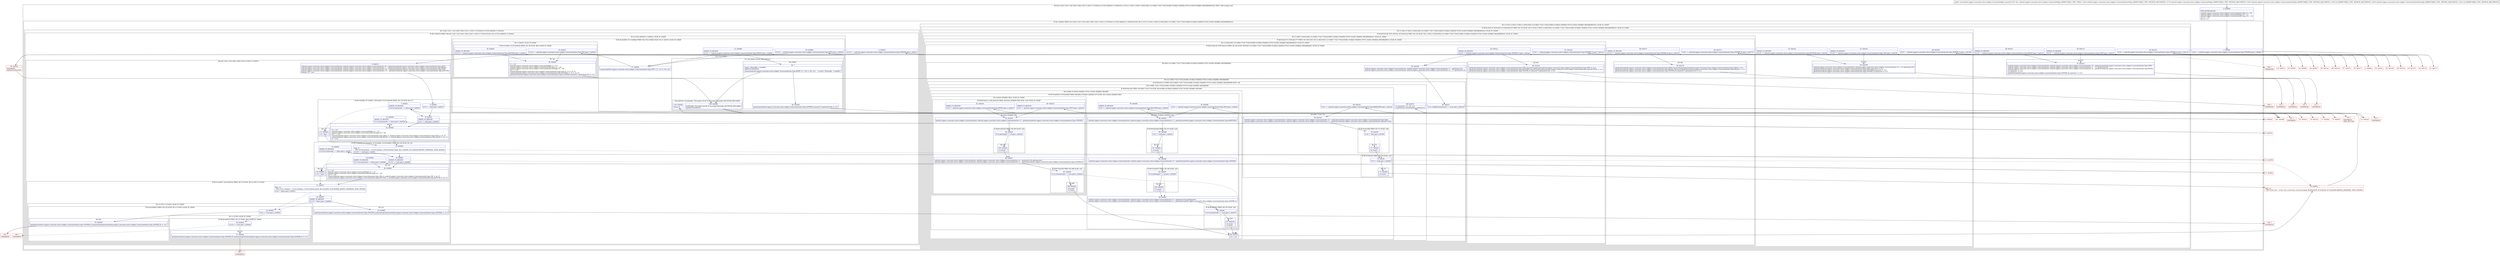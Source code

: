 digraph "CFG forandroid.support.constraint.solver.widgets.ConstraintWidget.connect(Landroid\/support\/constraint\/solver\/widgets\/ConstraintAnchor$Type;Landroid\/support\/constraint\/solver\/widgets\/ConstraintWidget;Landroid\/support\/constraint\/solver\/widgets\/ConstraintAnchor$Type;ILandroid\/support\/constraint\/solver\/widgets\/ConstraintAnchor$Strength;I)V" {
subgraph cluster_Region_1706990177 {
label = "R(2:0|(1:(4:4|(1:12)(1:11)|(1:20)(1:19)|(1:23)(1:(1:25)(1:(1:27)(0))))(1:(2:37|(2:39|40))(1:(1:36)(0))))(1:(1:47)(1:(1:54)(1:(1:59)(1:(1:64)(2:65|(1:(2:(3:69|(1:71)|(1:73))(2:(6:89|(1:91)|92|(1:94)|95|(1:97))(1:(4:83|(1:85)|86|(1:88)))|98)|99)))))))) | DECL_VAR: boolean null\l";
node [shape=record,color=blue];
Node_0 [shape=record,label="{0\:\ 0x0000|MTH_ENTER_BLOCK\l|android.support.constraint.solver.widgets.ConstraintAnchor.Type r0 = r16\landroid.support.constraint.solver.widgets.ConstraintWidget r9 = r17\landroid.support.constraint.solver.widgets.ConstraintAnchor.Type r10 = r18\lint r11 = r21\lint r12 = 0\l}"];
subgraph cluster_IfRegion_243120153 {
label = "IF [B:1:0x000c] THEN: R(1:(4:4|(1:12)(1:11)|(1:20)(1:19)|(1:23)(1:(1:25)(1:(1:27)(0))))(1:(2:37|(2:39|40))(1:(1:36)(0)))) ELSE: R(1:(1:47)(1:(1:54)(1:(1:59)(1:(1:64)(2:65|(1:(2:(3:69|(1:71)|(1:73))(2:(6:89|(1:91)|92|(1:94)|95|(1:97))(1:(4:83|(1:85)|86|(1:88)))|98)|99)))))))";
node [shape=record,color=blue];
Node_1 [shape=record,label="{1\:\ 0x000c|if (r0 == android.support.constraint.solver.widgets.ConstraintAnchor.Type.CENTER) goto L_0x000e\l}"];
subgraph cluster_Region_1135241650 {
label = "R(1:(4:4|(1:12)(1:11)|(1:20)(1:19)|(1:23)(1:(1:25)(1:(1:27)(0))))(1:(2:37|(2:39|40))(1:(1:36)(0))))";
node [shape=record,color=blue];
subgraph cluster_IfRegion_1619252227 {
label = "IF [B:3:0x0010] THEN: R(4:4|(1:12)(1:11)|(1:20)(1:19)|(1:23)(1:(1:25)(1:(1:27)(0)))) ELSE: R(1:(2:37|(2:39|40))(1:(1:36)(0)))";
node [shape=record,color=blue];
Node_3 [shape=record,label="{3\:\ 0x0010|if (r10 == android.support.constraint.solver.widgets.ConstraintAnchor.Type.CENTER) goto L_0x0012\l}"];
subgraph cluster_Region_1497548580 {
label = "R(4:4|(1:12)(1:11)|(1:20)(1:19)|(1:23)(1:(1:25)(1:(1:27)(0))))";
node [shape=record,color=blue];
Node_4 [shape=record,label="{4\:\ 0x0012|android.support.constraint.solver.widgets.ConstraintAnchor android.support.constraint.solver.widgets.ConstraintAnchor r0 = getAnchor(android.support.constraint.solver.widgets.ConstraintAnchor.Type.LEFT)\landroid.support.constraint.solver.widgets.ConstraintAnchor android.support.constraint.solver.widgets.ConstraintAnchor r1 = getAnchor(android.support.constraint.solver.widgets.ConstraintAnchor.Type.RIGHT)\landroid.support.constraint.solver.widgets.ConstraintAnchor android.support.constraint.solver.widgets.ConstraintAnchor r10 = getAnchor(android.support.constraint.solver.widgets.ConstraintAnchor.Type.TOP)\landroid.support.constraint.solver.widgets.ConstraintAnchor android.support.constraint.solver.widgets.ConstraintAnchor r13 = getAnchor(android.support.constraint.solver.widgets.ConstraintAnchor.Type.BOTTOM)\lboolean r14 = true\l}"];
subgraph cluster_IfRegion_1430380526 {
label = "IF [B:5:0x002b, B:7:0x0031, B:8:0x0033, B:10:0x0039] THEN: R(1:12) ELSE: R(1:11)";
node [shape=record,color=blue];
Node_5 [shape=record,label="{5\:\ 0x002b|if (r0 == null) goto L_0x0033\l}"];
Node_7 [shape=record,label="{7\:\ 0x0031|ADDED_TO_REGION\l|if (r0.isConnected() == false) goto L_0x0033\l}"];
Node_8 [shape=record,label="{8\:\ 0x0033|ADDED_TO_REGION\l|if (r1 == null) goto L_0x003d\l}"];
Node_10 [shape=record,label="{10\:\ 0x0039|ADDED_TO_REGION\l|if (r1.isConnected() == false) goto L_0x003d\l}"];
subgraph cluster_Region_419402059 {
label = "R(1:12)";
node [shape=record,color=blue];
Node_12 [shape=record,label="{12\:\ 0x003d|r1 = r15\landroid.support.constraint.solver.widgets.ConstraintWidget r3 = r17\landroid.support.constraint.solver.widgets.ConstraintAnchor.Strength r6 = r20\lint r7 = r21\lconnect(android.support.constraint.solver.widgets.ConstraintAnchor.Type.LEFT, r3, android.support.constraint.solver.widgets.ConstraintAnchor.Type.LEFT, 0, r6, r7)\lconnect(android.support.constraint.solver.widgets.ConstraintAnchor.Type.RIGHT, r3, android.support.constraint.solver.widgets.ConstraintAnchor.Type.RIGHT, 0, r6, r7)\lr0 = true\l}"];
}
subgraph cluster_Region_245901432 {
label = "R(1:11)";
node [shape=record,color=blue];
Node_11 [shape=record,label="{11\:\ 0x003b|r0 = false\l}"];
}
}
subgraph cluster_IfRegion_1733616788 {
label = "IF [B:13:0x0054, B:15:0x005a, B:16:0x005c, B:18:0x0062] THEN: R(1:20) ELSE: R(1:19)";
node [shape=record,color=blue];
Node_13 [shape=record,label="{13\:\ 0x0054|PHI: r0 \l  PHI: (r0v38 boolean) = (r0v45 boolean), (r0v46 boolean) binds: [B:11:0x003b, B:12:0x003d] A[DONT_GENERATE, DONT_INLINE]\l|if (r10 == null) goto L_0x005c\l}"];
Node_15 [shape=record,label="{15\:\ 0x005a|ADDED_TO_REGION\l|if (r10.isConnected() == false) goto L_0x005c\l}"];
Node_16 [shape=record,label="{16\:\ 0x005c|ADDED_TO_REGION\l|if (r13 == null) goto L_0x0066\l}"];
Node_18 [shape=record,label="{18\:\ 0x0062|ADDED_TO_REGION\l|if (r13.isConnected() == false) goto L_0x0066\l}"];
subgraph cluster_Region_1707861359 {
label = "R(1:20)";
node [shape=record,color=blue];
Node_20 [shape=record,label="{20\:\ 0x0066|r1 = r15\landroid.support.constraint.solver.widgets.ConstraintWidget r3 = r17\landroid.support.constraint.solver.widgets.ConstraintAnchor.Strength r6 = r20\lint r7 = r21\lconnect(android.support.constraint.solver.widgets.ConstraintAnchor.Type.TOP, r3, android.support.constraint.solver.widgets.ConstraintAnchor.Type.TOP, 0, r6, r7)\lconnect(android.support.constraint.solver.widgets.ConstraintAnchor.Type.BOTTOM, r3, android.support.constraint.solver.widgets.ConstraintAnchor.Type.BOTTOM, 0, r6, r7)\l}"];
}
subgraph cluster_Region_1523159311 {
label = "R(1:19)";
node [shape=record,color=blue];
Node_19 [shape=record,label="{19\:\ 0x0064|r14 = false\l}"];
}
}
subgraph cluster_IfRegion_368903829 {
label = "IF [B:21:0x007c, B:22:0x007e] THEN: R(1:23) ELSE: R(1:(1:25)(1:(1:27)(0)))";
node [shape=record,color=blue];
Node_21 [shape=record,label="{21\:\ 0x007c|PHI: r14 \l  PHI: (r14v1 boolean) = (r14v2 boolean), (r14v0 boolean) binds: [B:19:0x0064, B:20:0x0066] A[DONT_GENERATE, DONT_INLINE]\l|if (r0 != false) goto L_0x007e\l}"];
Node_22 [shape=record,label="{22\:\ 0x007e|ADDED_TO_REGION\l|if (r14 != false) goto L_0x0080\l}"];
subgraph cluster_Region_396048971 {
label = "R(1:23)";
node [shape=record,color=blue];
Node_23 [shape=record,label="{23\:\ 0x0080|getAnchor(android.support.constraint.solver.widgets.ConstraintAnchor.Type.CENTER).connect(r9.getAnchor(android.support.constraint.solver.widgets.ConstraintAnchor.Type.CENTER), 0, r11)\l}"];
}
subgraph cluster_Region_1556038823 {
label = "R(1:(1:25)(1:(1:27)(0))) | ELSE_IF_CHAIN\l";
node [shape=record,color=blue];
subgraph cluster_IfRegion_1862997336 {
label = "IF [B:24:0x0091] THEN: R(1:25) ELSE: R(1:(1:27)(0)) | ELSE_IF_CHAIN\l";
node [shape=record,color=blue];
Node_24 [shape=record,label="{24\:\ 0x0091|if (r0 == true) goto L_0x0093\l}"];
subgraph cluster_Region_407219360 {
label = "R(1:25)";
node [shape=record,color=blue];
Node_25 [shape=record,label="{25\:\ 0x0093|getAnchor(android.support.constraint.solver.widgets.ConstraintAnchor.Type.CENTER_X).connect(r9.getAnchor(android.support.constraint.solver.widgets.ConstraintAnchor.Type.CENTER_X), 0, r11)\l}"];
}
subgraph cluster_Region_1487836492 {
label = "R(1:(1:27)(0)) | ELSE_IF_CHAIN\l";
node [shape=record,color=blue];
subgraph cluster_IfRegion_1310201195 {
label = "IF [B:26:0x00a4] THEN: R(1:27) ELSE: R(0) | ELSE_IF_CHAIN\l";
node [shape=record,color=blue];
Node_26 [shape=record,label="{26\:\ 0x00a4|if (r14 == true) goto L_0x00a6\l}"];
subgraph cluster_Region_628619129 {
label = "R(1:27)";
node [shape=record,color=blue];
Node_27 [shape=record,label="{27\:\ 0x00a6|getAnchor(android.support.constraint.solver.widgets.ConstraintAnchor.Type.CENTER_Y).connect(r9.getAnchor(android.support.constraint.solver.widgets.ConstraintAnchor.Type.CENTER_Y), 0, r11)\l}"];
}
subgraph cluster_Region_1213829138 {
label = "R(0)";
node [shape=record,color=blue];
}
}
}
}
}
}
}
subgraph cluster_Region_1860530114 {
label = "R(1:(2:37|(2:39|40))(1:(1:36)(0))) | ELSE_IF_CHAIN\l";
node [shape=record,color=blue];
subgraph cluster_IfRegion_2052402005 {
label = "IF [B:29:0x00b9, B:31:0x00bd] THEN: R(2:37|(2:39|40)) ELSE: R(1:(1:36)(0)) | ELSE_IF_CHAIN\l";
node [shape=record,color=blue];
Node_29 [shape=record,label="{29\:\ 0x00b9|if (r10 == android.support.constraint.solver.widgets.ConstraintAnchor.Type.LEFT) goto L_0x00eb\l}"];
Node_31 [shape=record,label="{31\:\ 0x00bd|ADDED_TO_REGION\l|if (r10 == android.support.constraint.solver.widgets.ConstraintAnchor.Type.RIGHT) goto L_0x00eb\l}"];
subgraph cluster_Region_1500710547 {
label = "R(2:37|(2:39|40))";
node [shape=record,color=blue];
Node_37 [shape=record,label="{37\:\ 0x00eb|connect(android.support.constraint.solver.widgets.ConstraintAnchor.Type.LEFT, r17, r18, 0, r20, r21)\l}"];
subgraph cluster_TryCatchRegion_1977347076 {
label = "Try: R(2:39|40) catches: R(2:100|102)";
node [shape=record,color=blue];
subgraph cluster_Region_224890084 {
label = "R(2:39|40)";
node [shape=record,color=blue];
Node_39 [shape=record,label="{39\:\ ?|Catch:\{ Throwable \-\> 0x0288 \}\lSplitter:B:38:0x0105\l|connect(android.support.constraint.solver.widgets.ConstraintAnchor.Type.RIGHT, r17, r18, 0, r20, r21)     \/\/ Catch:\{ Throwable \-\> 0x0288 \}\l}"];
Node_40 [shape=record,label="{40\:\ 0x0108|getAnchor(android.support.constraint.solver.widgets.ConstraintAnchor.Type.CENTER).connect(r17.getAnchor(r18), 0, r11)\l}"];
}
subgraph cluster_Region_1896233901 {
label = "R(2:100|102) | ExcHandler: Throwable (r0v28 'th' java.lang.Throwable A[CUSTOM_DECLARE])\l";
node [shape=record,color=blue];
Node_100 [shape=record,label="{100\:\ 0x0288|ExcHandler: Throwable (r0v28 'th' java.lang.Throwable A[CUSTOM_DECLARE])\lSplitter:B:38:0x0105\l}"];
Node_102 [shape=record,label="{102\:\ 0x028a|throw r0\l}"];
}
}
}
subgraph cluster_Region_878235952 {
label = "R(1:(1:36)(0)) | ELSE_IF_CHAIN\l";
node [shape=record,color=blue];
subgraph cluster_IfRegion_1786980531 {
label = "IF [B:33:0x00c2, B:35:0x00c6] THEN: R(1:36) ELSE: R(0) | ELSE_IF_CHAIN\l";
node [shape=record,color=blue];
Node_33 [shape=record,label="{33\:\ 0x00c2|if (r10 == android.support.constraint.solver.widgets.ConstraintAnchor.Type.TOP) goto L_0x00c8\l}"];
Node_35 [shape=record,label="{35\:\ 0x00c6|ADDED_TO_REGION\l|if (r10 == android.support.constraint.solver.widgets.ConstraintAnchor.Type.BOTTOM) goto L_0x00c8\l}"];
subgraph cluster_Region_1933206151 {
label = "R(1:36)";
node [shape=record,color=blue];
Node_36 [shape=record,label="{36\:\ 0x00c8|r1 = r15\landroid.support.constraint.solver.widgets.ConstraintWidget r3 = r17\landroid.support.constraint.solver.widgets.ConstraintAnchor.Type r4 = r18\landroid.support.constraint.solver.widgets.ConstraintAnchor.Strength r6 = r20\lint r7 = r21\lconnect(android.support.constraint.solver.widgets.ConstraintAnchor.Type.TOP, r3, r4, 0, r6, r7)\lconnect(android.support.constraint.solver.widgets.ConstraintAnchor.Type.BOTTOM, r3, r4, 0, r6, r7)\lgetAnchor(android.support.constraint.solver.widgets.ConstraintAnchor.Type.CENTER).connect(r17.getAnchor(r18), 0, r11)\l}"];
}
subgraph cluster_Region_1969102518 {
label = "R(0)";
node [shape=record,color=blue];
}
}
}
}
}
}
}
subgraph cluster_Region_1599043541 {
label = "R(1:(1:47)(1:(1:54)(1:(1:59)(1:(1:64)(2:65|(1:(2:(3:69|(1:71)|(1:73))(2:(6:89|(1:91)|92|(1:94)|95|(1:97))(1:(4:83|(1:85)|86|(1:88)))|98)|99))))))) | ELSE_IF_CHAIN\l";
node [shape=record,color=blue];
subgraph cluster_IfRegion_387010974 {
label = "IF [B:42:0x0119, B:44:0x011d, B:46:0x0121] THEN: R(1:47) ELSE: R(1:(1:54)(1:(1:59)(1:(1:64)(2:65|(1:(2:(3:69|(1:71)|(1:73))(2:(6:89|(1:91)|92|(1:94)|95|(1:97))(1:(4:83|(1:85)|86|(1:88)))|98)|99)))))) | ELSE_IF_CHAIN\l";
node [shape=record,color=blue];
Node_42 [shape=record,label="{42\:\ 0x0119|if (r0 == android.support.constraint.solver.widgets.ConstraintAnchor.Type.CENTER_X) goto L_0x011b\l}"];
Node_44 [shape=record,label="{44\:\ 0x011d|ADDED_TO_REGION\l|if (r10 == android.support.constraint.solver.widgets.ConstraintAnchor.Type.LEFT) goto L_0x0123\l}"];
Node_46 [shape=record,label="{46\:\ 0x0121|ADDED_TO_REGION\l|if (r10 == android.support.constraint.solver.widgets.ConstraintAnchor.Type.RIGHT) goto L_0x0123\l}"];
subgraph cluster_Region_552001590 {
label = "R(1:47)";
node [shape=record,color=blue];
Node_47 [shape=record,label="{47\:\ 0x0123|android.support.constraint.solver.widgets.ConstraintAnchor android.support.constraint.solver.widgets.ConstraintAnchor r0 = getAnchor(android.support.constraint.solver.widgets.ConstraintAnchor.Type.LEFT)\landroid.support.constraint.solver.widgets.ConstraintAnchor android.support.constraint.solver.widgets.ConstraintAnchor r1 = r17.getAnchor(r18)\landroid.support.constraint.solver.widgets.ConstraintAnchor android.support.constraint.solver.widgets.ConstraintAnchor r2 = getAnchor(android.support.constraint.solver.widgets.ConstraintAnchor.Type.RIGHT)\lr0.connect(r1, 0, r11)\lr2.connect(r1, 0, r11)\lgetAnchor(android.support.constraint.solver.widgets.ConstraintAnchor.Type.CENTER_X).connect(r1, 0, r11)\l}"];
}
subgraph cluster_Region_534049986 {
label = "R(1:(1:54)(1:(1:59)(1:(1:64)(2:65|(1:(2:(3:69|(1:71)|(1:73))(2:(6:89|(1:91)|92|(1:94)|95|(1:97))(1:(4:83|(1:85)|86|(1:88)))|98)|99)))))) | ELSE_IF_CHAIN\l";
node [shape=record,color=blue];
subgraph cluster_IfRegion_488484016 {
label = "IF [B:49:0x0146, B:51:0x014a, B:53:0x014e] THEN: R(1:54) ELSE: R(1:(1:59)(1:(1:64)(2:65|(1:(2:(3:69|(1:71)|(1:73))(2:(6:89|(1:91)|92|(1:94)|95|(1:97))(1:(4:83|(1:85)|86|(1:88)))|98)|99))))) | ELSE_IF_CHAIN\l";
node [shape=record,color=blue];
Node_49 [shape=record,label="{49\:\ 0x0146|if (r0 == android.support.constraint.solver.widgets.ConstraintAnchor.Type.CENTER_Y) goto L_0x0148\l}"];
Node_51 [shape=record,label="{51\:\ 0x014a|ADDED_TO_REGION\l|if (r10 == android.support.constraint.solver.widgets.ConstraintAnchor.Type.TOP) goto L_0x0150\l}"];
Node_53 [shape=record,label="{53\:\ 0x014e|ADDED_TO_REGION\l|if (r10 == android.support.constraint.solver.widgets.ConstraintAnchor.Type.BOTTOM) goto L_0x0150\l}"];
subgraph cluster_Region_1406370345 {
label = "R(1:54)";
node [shape=record,color=blue];
Node_54 [shape=record,label="{54\:\ 0x0150|android.support.constraint.solver.widgets.ConstraintAnchor android.support.constraint.solver.widgets.ConstraintAnchor r0 = r17.getAnchor(r18)\lgetAnchor(android.support.constraint.solver.widgets.ConstraintAnchor.Type.TOP).connect(r0, 0, r11)\lgetAnchor(android.support.constraint.solver.widgets.ConstraintAnchor.Type.BOTTOM).connect(r0, 0, r11)\lgetAnchor(android.support.constraint.solver.widgets.ConstraintAnchor.Type.CENTER_Y).connect(r0, 0, r11)\l}"];
}
subgraph cluster_Region_1836545881 {
label = "R(1:(1:59)(1:(1:64)(2:65|(1:(2:(3:69|(1:71)|(1:73))(2:(6:89|(1:91)|92|(1:94)|95|(1:97))(1:(4:83|(1:85)|86|(1:88)))|98)|99))))) | ELSE_IF_CHAIN\l";
node [shape=record,color=blue];
subgraph cluster_IfRegion_216088800 {
label = "IF [B:56:0x0173, B:58:0x0177] THEN: R(1:59) ELSE: R(1:(1:64)(2:65|(1:(2:(3:69|(1:71)|(1:73))(2:(6:89|(1:91)|92|(1:94)|95|(1:97))(1:(4:83|(1:85)|86|(1:88)))|98)|99)))) | ELSE_IF_CHAIN\l";
node [shape=record,color=blue];
Node_56 [shape=record,label="{56\:\ 0x0173|if (r0 == android.support.constraint.solver.widgets.ConstraintAnchor.Type.CENTER_X) goto L_0x0175\l}"];
Node_58 [shape=record,label="{58\:\ 0x0177|ADDED_TO_REGION\l|if (r10 == android.support.constraint.solver.widgets.ConstraintAnchor.Type.CENTER_X) goto L_0x0179\l}"];
subgraph cluster_Region_462519014 {
label = "R(1:59)";
node [shape=record,color=blue];
Node_59 [shape=record,label="{59\:\ 0x0179|getAnchor(android.support.constraint.solver.widgets.ConstraintAnchor.Type.LEFT).connect(r9.getAnchor(android.support.constraint.solver.widgets.ConstraintAnchor.Type.LEFT), 0, r11)\lgetAnchor(android.support.constraint.solver.widgets.ConstraintAnchor.Type.RIGHT).connect(r9.getAnchor(android.support.constraint.solver.widgets.ConstraintAnchor.Type.RIGHT), 0, r11)\lgetAnchor(android.support.constraint.solver.widgets.ConstraintAnchor.Type.CENTER_X).connect(r17.getAnchor(r18), 0, r11)\l}"];
}
subgraph cluster_Region_1759084527 {
label = "R(1:(1:64)(2:65|(1:(2:(3:69|(1:71)|(1:73))(2:(6:89|(1:91)|92|(1:94)|95|(1:97))(1:(4:83|(1:85)|86|(1:88)))|98)|99)))) | ELSE_IF_CHAIN\l";
node [shape=record,color=blue];
subgraph cluster_IfRegion_1866435605 {
label = "IF [B:61:0x01a8, B:63:0x01ac] THEN: R(1:64) ELSE: R(2:65|(1:(2:(3:69|(1:71)|(1:73))(2:(6:89|(1:91)|92|(1:94)|95|(1:97))(1:(4:83|(1:85)|86|(1:88)))|98)|99))) | ELSE_IF_CHAIN\l";
node [shape=record,color=blue];
Node_61 [shape=record,label="{61\:\ 0x01a8|if (r0 == android.support.constraint.solver.widgets.ConstraintAnchor.Type.CENTER_Y) goto L_0x01aa\l}"];
Node_63 [shape=record,label="{63\:\ 0x01ac|ADDED_TO_REGION\l|if (r10 == android.support.constraint.solver.widgets.ConstraintAnchor.Type.CENTER_Y) goto L_0x01ae\l}"];
subgraph cluster_Region_1435914941 {
label = "R(1:64)";
node [shape=record,color=blue];
Node_64 [shape=record,label="{64\:\ 0x01ae|getAnchor(android.support.constraint.solver.widgets.ConstraintAnchor.Type.TOP).connect(r9.getAnchor(android.support.constraint.solver.widgets.ConstraintAnchor.Type.TOP), 0, r11)\lgetAnchor(android.support.constraint.solver.widgets.ConstraintAnchor.Type.BOTTOM).connect(r9.getAnchor(android.support.constraint.solver.widgets.ConstraintAnchor.Type.BOTTOM), 0, r11)\lgetAnchor(android.support.constraint.solver.widgets.ConstraintAnchor.Type.CENTER_Y).connect(r17.getAnchor(r18), 0, r11)\l}"];
}
subgraph cluster_Region_1427960753 {
label = "R(2:65|(1:(2:(3:69|(1:71)|(1:73))(2:(6:89|(1:91)|92|(1:94)|95|(1:97))(1:(4:83|(1:85)|86|(1:88)))|98)|99)))";
node [shape=record,color=blue];
Node_65 [shape=record,label="{65\:\ 0x01db|android.support.constraint.solver.widgets.ConstraintAnchor android.support.constraint.solver.widgets.ConstraintAnchor r1 = getAnchor(r16)\landroid.support.constraint.solver.widgets.ConstraintAnchor android.support.constraint.solver.widgets.ConstraintAnchor r2 = r17.getAnchor(r18)\l}"];
subgraph cluster_Region_1275878654 {
label = "R(1:(2:(3:69|(1:71)|(1:73))(2:(6:89|(1:91)|92|(1:94)|95|(1:97))(1:(4:83|(1:85)|86|(1:88)))|98)|99))";
node [shape=record,color=blue];
subgraph cluster_IfRegion_437383665 {
label = "IF [B:66:0x01e7] THEN: R(2:(3:69|(1:71)|(1:73))(2:(6:89|(1:91)|92|(1:94)|95|(1:97))(1:(4:83|(1:85)|86|(1:88)))|98)|99) ELSE: null";
node [shape=record,color=blue];
Node_66 [shape=record,label="{66\:\ 0x01e7|if (r1.isValidConnection(r2) == true) goto L_0x01e9\l}"];
subgraph cluster_Region_1658987547 {
label = "R(2:(3:69|(1:71)|(1:73))(2:(6:89|(1:91)|92|(1:94)|95|(1:97))(1:(4:83|(1:85)|86|(1:88)))|98)|99)";
node [shape=record,color=blue];
subgraph cluster_IfRegion_1925168589 {
label = "IF [B:68:0x01eb] THEN: R(3:69|(1:71)|(1:73)) ELSE: R(2:(6:89|(1:91)|92|(1:94)|95|(1:97))(1:(4:83|(1:85)|86|(1:88)))|98)";
node [shape=record,color=blue];
Node_68 [shape=record,label="{68\:\ 0x01eb|if (r0 == android.support.constraint.solver.widgets.ConstraintAnchor.Type.BASELINE) goto L_0x01ed\l}"];
subgraph cluster_Region_1935879856 {
label = "R(3:69|(1:71)|(1:73))";
node [shape=record,color=blue];
Node_69 [shape=record,label="{69\:\ 0x01ed|android.support.constraint.solver.widgets.ConstraintAnchor android.support.constraint.solver.widgets.ConstraintAnchor r0 = getAnchor(android.support.constraint.solver.widgets.ConstraintAnchor.Type.TOP)\landroid.support.constraint.solver.widgets.ConstraintAnchor android.support.constraint.solver.widgets.ConstraintAnchor r3 = getAnchor(android.support.constraint.solver.widgets.ConstraintAnchor.Type.BOTTOM)\l}"];
subgraph cluster_IfRegion_1194976210 {
label = "IF [B:70:0x01f9] THEN: R(1:71) ELSE: null";
node [shape=record,color=blue];
Node_70 [shape=record,label="{70\:\ 0x01f9|if (r0 != null) goto L_0x01fb\l}"];
subgraph cluster_Region_1265167614 {
label = "R(1:71)";
node [shape=record,color=blue];
Node_71 [shape=record,label="{71\:\ 0x01fb|r0.reset()\l}"];
}
}
subgraph cluster_IfRegion_999372484 {
label = "IF [B:72:0x01fe] THEN: R(1:73) ELSE: null";
node [shape=record,color=blue];
Node_72 [shape=record,label="{72\:\ 0x01fe|if (r3 != null) goto L_0x0200\l}"];
subgraph cluster_Region_1366137256 {
label = "R(1:73)";
node [shape=record,color=blue];
Node_73 [shape=record,label="{73\:\ 0x0200|r3.reset()\l}"];
}
}
}
subgraph cluster_Region_1114397850 {
label = "R(2:(6:89|(1:91)|92|(1:94)|95|(1:97))(1:(4:83|(1:85)|86|(1:88)))|98)";
node [shape=record,color=blue];
subgraph cluster_IfRegion_45606662 {
label = "IF [B:76:0x0209, B:78:0x020d] THEN: R(6:89|(1:91)|92|(1:94)|95|(1:97)) ELSE: R(1:(4:83|(1:85)|86|(1:88)))";
node [shape=record,color=blue];
Node_76 [shape=record,label="{76\:\ 0x0209|if (r0 == android.support.constraint.solver.widgets.ConstraintAnchor.Type.TOP) goto L_0x0242\l}"];
Node_78 [shape=record,label="{78\:\ 0x020d|ADDED_TO_REGION\l|if (r0 == android.support.constraint.solver.widgets.ConstraintAnchor.Type.BOTTOM) goto L_0x0242\l}"];
subgraph cluster_Region_2075866765 {
label = "R(6:89|(1:91)|92|(1:94)|95|(1:97))";
node [shape=record,color=blue];
Node_89 [shape=record,label="{89\:\ 0x0242|android.support.constraint.solver.widgets.ConstraintAnchor android.support.constraint.solver.widgets.ConstraintAnchor r3 = getAnchor(android.support.constraint.solver.widgets.ConstraintAnchor.Type.BASELINE)\l}"];
subgraph cluster_IfRegion_1848692338 {
label = "IF [B:90:0x0248] THEN: R(1:91) ELSE: null";
node [shape=record,color=blue];
Node_90 [shape=record,label="{90\:\ 0x0248|if (r3 != null) goto L_0x024a\l}"];
subgraph cluster_Region_27127196 {
label = "R(1:91)";
node [shape=record,color=blue];
Node_91 [shape=record,label="{91\:\ 0x024a|r3.reset()\l}"];
}
}
Node_92 [shape=record,label="{92\:\ 0x024d|android.support.constraint.solver.widgets.ConstraintAnchor android.support.constraint.solver.widgets.ConstraintAnchor r3 = getAnchor(android.support.constraint.solver.widgets.ConstraintAnchor.Type.CENTER)\l}"];
subgraph cluster_IfRegion_1772149844 {
label = "IF [B:93:0x0257] THEN: R(1:94) ELSE: null";
node [shape=record,color=blue];
Node_93 [shape=record,label="{93\:\ 0x0257|if (r3.getTarget() != r2) goto L_0x0259\l}"];
subgraph cluster_Region_238107564 {
label = "R(1:94)";
node [shape=record,color=blue];
Node_94 [shape=record,label="{94\:\ 0x0259|r3.reset()\l}"];
}
}
Node_95 [shape=record,label="{95\:\ 0x025c|android.support.constraint.solver.widgets.ConstraintAnchor android.support.constraint.solver.widgets.ConstraintAnchor r0 = getAnchor(r16).getOpposite()\landroid.support.constraint.solver.widgets.ConstraintAnchor android.support.constraint.solver.widgets.ConstraintAnchor r3 = getAnchor(android.support.constraint.solver.widgets.ConstraintAnchor.Type.CENTER_Y)\l}"];
subgraph cluster_IfRegion_1144484630 {
label = "IF [B:96:0x026e] THEN: R(1:97) ELSE: null";
node [shape=record,color=blue];
Node_96 [shape=record,label="{96\:\ 0x026e|if (r3.isConnected() == true) goto L_0x0270\l}"];
subgraph cluster_Region_740060089 {
label = "R(1:97)";
node [shape=record,color=blue];
Node_97 [shape=record,label="{97\:\ 0x0270|r0.reset()\lr3.reset()\l}"];
}
}
}
subgraph cluster_Region_1959183193 {
label = "R(1:(4:83|(1:85)|86|(1:88))) | ELSE_IF_CHAIN\l";
node [shape=record,color=blue];
subgraph cluster_IfRegion_72827376 {
label = "IF [B:80:0x0212, B:82:0x0216] THEN: R(4:83|(1:85)|86|(1:88)) ELSE: null | ELSE_IF_CHAIN\l";
node [shape=record,color=blue];
Node_80 [shape=record,label="{80\:\ 0x0212|ADDED_TO_REGION\l|if (r0 == android.support.constraint.solver.widgets.ConstraintAnchor.Type.LEFT) goto L_0x0218\l}"];
Node_82 [shape=record,label="{82\:\ 0x0216|ADDED_TO_REGION\l|if (r0 == android.support.constraint.solver.widgets.ConstraintAnchor.Type.RIGHT) goto L_0x0218\l}"];
subgraph cluster_Region_707299073 {
label = "R(4:83|(1:85)|86|(1:88))";
node [shape=record,color=blue];
Node_83 [shape=record,label="{83\:\ 0x0218|android.support.constraint.solver.widgets.ConstraintAnchor android.support.constraint.solver.widgets.ConstraintAnchor r3 = getAnchor(android.support.constraint.solver.widgets.ConstraintAnchor.Type.CENTER)\l}"];
subgraph cluster_IfRegion_1233700214 {
label = "IF [B:84:0x0222] THEN: R(1:85) ELSE: null";
node [shape=record,color=blue];
Node_84 [shape=record,label="{84\:\ 0x0222|if (r3.getTarget() != r2) goto L_0x0224\l}"];
subgraph cluster_Region_759375283 {
label = "R(1:85)";
node [shape=record,color=blue];
Node_85 [shape=record,label="{85\:\ 0x0224|r3.reset()\l}"];
}
}
Node_86 [shape=record,label="{86\:\ 0x0227|android.support.constraint.solver.widgets.ConstraintAnchor android.support.constraint.solver.widgets.ConstraintAnchor r0 = getAnchor(r16).getOpposite()\landroid.support.constraint.solver.widgets.ConstraintAnchor android.support.constraint.solver.widgets.ConstraintAnchor r3 = getAnchor(android.support.constraint.solver.widgets.ConstraintAnchor.Type.CENTER_X)\l}"];
subgraph cluster_IfRegion_496874125 {
label = "IF [B:87:0x0239] THEN: R(1:88) ELSE: null";
node [shape=record,color=blue];
Node_87 [shape=record,label="{87\:\ 0x0239|if (r3.isConnected() == true) goto L_0x023b\l}"];
subgraph cluster_Region_1657651713 {
label = "R(1:88)";
node [shape=record,color=blue];
Node_88 [shape=record,label="{88\:\ 0x023b|r0.reset()\lr3.reset()\l}"];
}
}
}
}
}
}
Node_98 [shape=record,label="{98\:\ 0x0276|r12 = r19\l}"];
}
}
Node_99 [shape=record,label="{99\:\ 0x0279|r1.connect(r2, r12, r20, r11)\lr2.getOwner().connectedTo(r1.getOwner())\l}"];
}
}
}
}
}
}
}
}
}
}
}
}
}
}
subgraph cluster_Region_1896233901 {
label = "R(2:100|102) | ExcHandler: Throwable (r0v28 'th' java.lang.Throwable A[CUSTOM_DECLARE])\l";
node [shape=record,color=blue];
Node_100 [shape=record,label="{100\:\ 0x0288|ExcHandler: Throwable (r0v28 'th' java.lang.Throwable A[CUSTOM_DECLARE])\lSplitter:B:38:0x0105\l}"];
Node_102 [shape=record,label="{102\:\ 0x028a|throw r0\l}"];
}
Node_2 [shape=record,color=red,label="{2\:\ 0x000e}"];
Node_6 [shape=record,color=red,label="{6\:\ 0x002d}"];
Node_9 [shape=record,color=red,label="{9\:\ 0x0035}"];
Node_14 [shape=record,color=red,label="{14\:\ 0x0056}"];
Node_17 [shape=record,color=red,label="{17\:\ 0x005e}"];
Node_28 [shape=record,color=red,label="{28\:\ 0x00b7}"];
Node_30 [shape=record,color=red,label="{30\:\ 0x00bb}"];
Node_32 [shape=record,color=red,label="{32\:\ 0x00c0}"];
Node_34 [shape=record,color=red,label="{34\:\ 0x00c4}"];
Node_38 [shape=record,color=red,label="{38\:\ 0x0105|SYNTHETIC\lSplitter:B:38:0x0105\l}"];
Node_41 [shape=record,color=red,label="{41\:\ 0x0117}"];
Node_43 [shape=record,color=red,label="{43\:\ 0x011b}"];
Node_45 [shape=record,color=red,label="{45\:\ 0x011f}"];
Node_48 [shape=record,color=red,label="{48\:\ 0x0144}"];
Node_50 [shape=record,color=red,label="{50\:\ 0x0148}"];
Node_52 [shape=record,color=red,label="{52\:\ 0x014c}"];
Node_55 [shape=record,color=red,label="{55\:\ 0x0171}"];
Node_57 [shape=record,color=red,label="{57\:\ 0x0175}"];
Node_60 [shape=record,color=red,label="{60\:\ 0x01a6}"];
Node_62 [shape=record,color=red,label="{62\:\ 0x01aa}"];
Node_67 [shape=record,color=red,label="{67\:\ 0x01e9}"];
Node_74 [shape=record,color=red,label="{74\:\ 0x0203|PHI: r12 \l  PHI: (r12v2 int) = (r12v1 int), (r12v0 int), (r12v0 int) binds: [B:98:0x0276, B:72:0x01fe, B:73:0x0200] A[DONT_GENERATE, DONT_INLINE]\l}"];
Node_75 [shape=record,color=red,label="{75\:\ 0x0207}"];
Node_77 [shape=record,color=red,label="{77\:\ 0x020b}"];
Node_79 [shape=record,color=red,label="{79\:\ 0x0210}"];
Node_81 [shape=record,color=red,label="{81\:\ 0x0214}"];
Node_101 [shape=record,color=red,label="{101\:\ 0x0289}"];
Node_103 [shape=record,color=red,label="{103\:\ ?|SYNTHETIC\lORIG_RETURN\l}"];
Node_104 [shape=record,color=red,label="{104\:\ ?|SYNTHETIC\l}"];
Node_105 [shape=record,color=red,label="{105\:\ ?|SYNTHETIC\l}"];
Node_106 [shape=record,color=red,label="{106\:\ ?|SYNTHETIC\l}"];
Node_107 [shape=record,color=red,label="{107\:\ ?|SYNTHETIC\l}"];
Node_108 [shape=record,color=red,label="{108\:\ ?|SYNTHETIC\l}"];
Node_109 [shape=record,color=red,label="{109\:\ ?|SYNTHETIC\l}"];
Node_110 [shape=record,color=red,label="{110\:\ ?|SYNTHETIC\l}"];
Node_111 [shape=record,color=red,label="{111\:\ ?|SYNTHETIC\l}"];
Node_112 [shape=record,color=red,label="{112\:\ ?|SYNTHETIC\l}"];
Node_113 [shape=record,color=red,label="{113\:\ ?|SYNTHETIC\l}"];
Node_114 [shape=record,color=red,label="{114\:\ ?|SYNTHETIC\l}"];
Node_115 [shape=record,color=red,label="{115\:\ ?|SYNTHETIC\l}"];
MethodNode[shape=record,label="{public void android.support.constraint.solver.widgets.ConstraintWidget.connect((r15v0 'this' android.support.constraint.solver.widgets.ConstraintWidget A[IMMUTABLE_TYPE, THIS]), (r16v0 android.support.constraint.solver.widgets.ConstraintAnchor$Type A[IMMUTABLE_TYPE, METHOD_ARGUMENT]), (r17v0 android.support.constraint.solver.widgets.ConstraintWidget A[IMMUTABLE_TYPE, METHOD_ARGUMENT]), (r18v0 android.support.constraint.solver.widgets.ConstraintAnchor$Type A[IMMUTABLE_TYPE, METHOD_ARGUMENT]), (r19v0 int A[IMMUTABLE_TYPE, METHOD_ARGUMENT]), (r20v0 android.support.constraint.solver.widgets.ConstraintAnchor$Strength A[IMMUTABLE_TYPE, METHOD_ARGUMENT]), (r21v0 int A[IMMUTABLE_TYPE, METHOD_ARGUMENT])) }"];
MethodNode -> Node_0;
Node_0 -> Node_1;
Node_1 -> Node_2;
Node_1 -> Node_41[style=dashed];
Node_3 -> Node_4;
Node_3 -> Node_28[style=dashed];
Node_4 -> Node_5;
Node_5 -> Node_6[style=dashed];
Node_5 -> Node_8;
Node_7 -> Node_8;
Node_7 -> Node_11[style=dashed];
Node_8 -> Node_9[style=dashed];
Node_8 -> Node_12;
Node_10 -> Node_11[style=dashed];
Node_10 -> Node_12;
Node_12 -> Node_13;
Node_11 -> Node_13;
Node_13 -> Node_14[style=dashed];
Node_13 -> Node_16;
Node_15 -> Node_16;
Node_15 -> Node_19[style=dashed];
Node_16 -> Node_17[style=dashed];
Node_16 -> Node_20;
Node_18 -> Node_19[style=dashed];
Node_18 -> Node_20;
Node_20 -> Node_21;
Node_19 -> Node_21;
Node_21 -> Node_22;
Node_21 -> Node_24[style=dashed];
Node_22 -> Node_23;
Node_22 -> Node_24[style=dashed];
Node_23 -> Node_104;
Node_24 -> Node_25;
Node_24 -> Node_26[style=dashed];
Node_25 -> Node_105;
Node_26 -> Node_27;
Node_26 -> Node_106[style=dashed];
Node_27 -> Node_107;
Node_29 -> Node_30[style=dashed];
Node_29 -> Node_37;
Node_31 -> Node_32[style=dashed];
Node_31 -> Node_37;
Node_37 -> Node_38;
Node_39 -> Node_40;
Node_39 -> Node_100;
Node_40 -> Node_110;
Node_100 -> Node_101;
Node_33 -> Node_34[style=dashed];
Node_33 -> Node_36;
Node_35 -> Node_36;
Node_35 -> Node_108[style=dashed];
Node_36 -> Node_109;
Node_42 -> Node_43;
Node_42 -> Node_48[style=dashed];
Node_44 -> Node_45[style=dashed];
Node_44 -> Node_47;
Node_46 -> Node_47;
Node_46 -> Node_48[style=dashed];
Node_47 -> Node_111;
Node_49 -> Node_50;
Node_49 -> Node_55[style=dashed];
Node_51 -> Node_52[style=dashed];
Node_51 -> Node_54;
Node_53 -> Node_54;
Node_53 -> Node_55[style=dashed];
Node_54 -> Node_112;
Node_56 -> Node_57;
Node_56 -> Node_60[style=dashed];
Node_58 -> Node_59;
Node_58 -> Node_60[style=dashed];
Node_59 -> Node_113;
Node_61 -> Node_62;
Node_61 -> Node_65[style=dashed];
Node_63 -> Node_64;
Node_63 -> Node_65[style=dashed];
Node_64 -> Node_114;
Node_65 -> Node_66;
Node_66 -> Node_67;
Node_66 -> Node_115[style=dashed];
Node_68 -> Node_69;
Node_68 -> Node_75[style=dashed];
Node_69 -> Node_70;
Node_70 -> Node_71;
Node_70 -> Node_72[style=dashed];
Node_71 -> Node_72;
Node_72 -> Node_73;
Node_72 -> Node_74[style=dashed];
Node_73 -> Node_74;
Node_76 -> Node_77[style=dashed];
Node_76 -> Node_89;
Node_78 -> Node_79[style=dashed];
Node_78 -> Node_89;
Node_89 -> Node_90;
Node_90 -> Node_91;
Node_90 -> Node_92[style=dashed];
Node_91 -> Node_92;
Node_92 -> Node_93;
Node_93 -> Node_94;
Node_93 -> Node_95[style=dashed];
Node_94 -> Node_95;
Node_95 -> Node_96;
Node_96 -> Node_97;
Node_96 -> Node_98[style=dashed];
Node_97 -> Node_98;
Node_80 -> Node_81[style=dashed];
Node_80 -> Node_83;
Node_82 -> Node_83;
Node_82 -> Node_98[style=dashed];
Node_83 -> Node_84;
Node_84 -> Node_85;
Node_84 -> Node_86[style=dashed];
Node_85 -> Node_86;
Node_86 -> Node_87;
Node_87 -> Node_88;
Node_87 -> Node_98[style=dashed];
Node_88 -> Node_98;
Node_98 -> Node_74;
Node_99 -> Node_103;
Node_100 -> Node_101;
Node_2 -> Node_3;
Node_6 -> Node_7;
Node_9 -> Node_10;
Node_14 -> Node_15;
Node_17 -> Node_18;
Node_28 -> Node_29;
Node_30 -> Node_31;
Node_32 -> Node_33;
Node_34 -> Node_35;
Node_38 -> Node_39;
Node_38 -> Node_100;
Node_41 -> Node_42;
Node_43 -> Node_44;
Node_45 -> Node_46;
Node_48 -> Node_49;
Node_50 -> Node_51;
Node_52 -> Node_53;
Node_55 -> Node_56;
Node_57 -> Node_58;
Node_60 -> Node_61;
Node_62 -> Node_63;
Node_67 -> Node_68;
Node_74 -> Node_99;
Node_75 -> Node_76;
Node_77 -> Node_78;
Node_79 -> Node_80;
Node_81 -> Node_82;
Node_101 -> Node_102;
}


